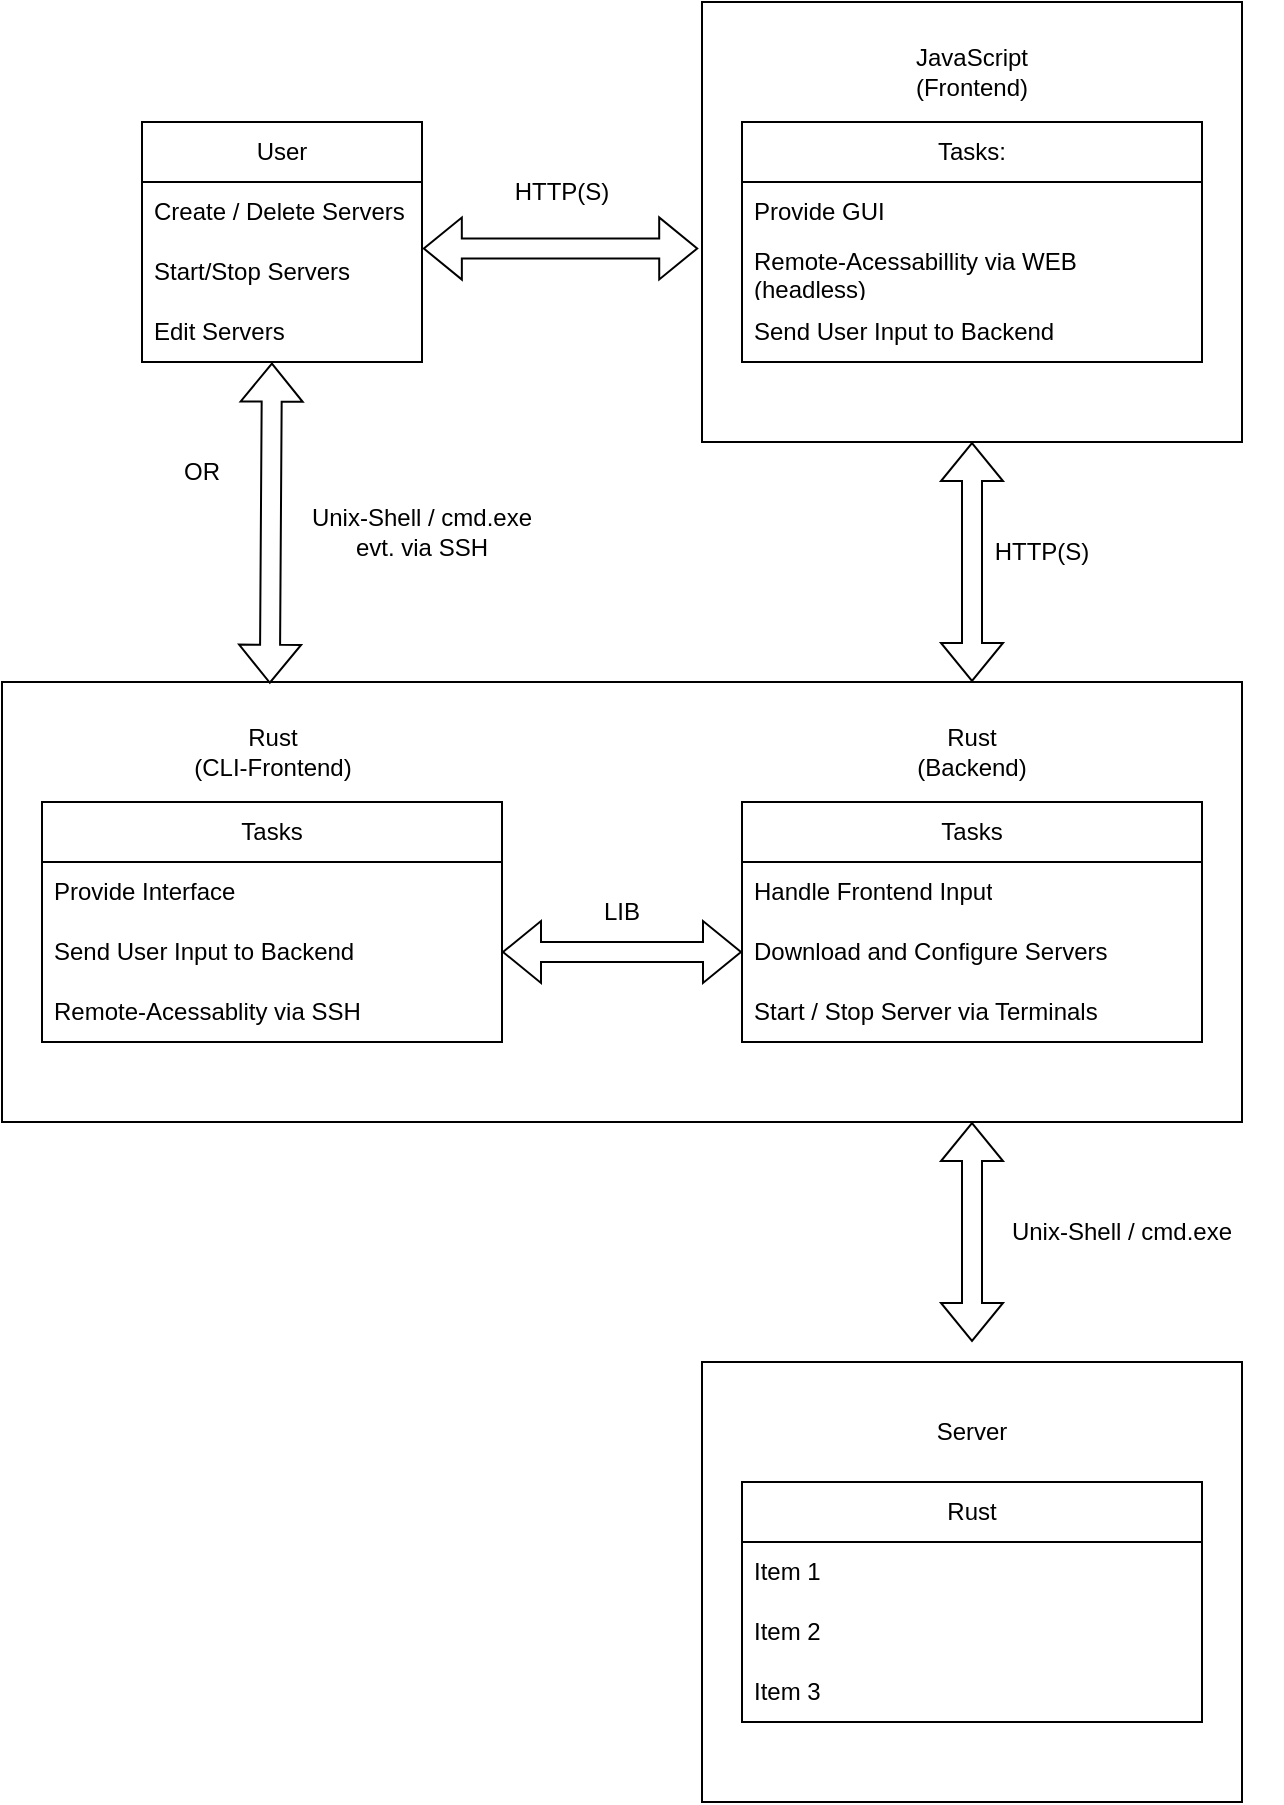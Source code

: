 <mxfile version="24.7.17">
  <diagram name="Seite-1" id="sjSlpGwNnBAPPA0GlKc0">
    <mxGraphModel dx="875" dy="606" grid="1" gridSize="10" guides="1" tooltips="1" connect="1" arrows="1" fold="1" page="1" pageScale="1" pageWidth="827" pageHeight="1169" math="0" shadow="0">
      <root>
        <mxCell id="0" />
        <mxCell id="1" parent="0" />
        <mxCell id="mQasCt6gfFCN6BqvcQgb-1" value="User" style="swimlane;fontStyle=0;childLayout=stackLayout;horizontal=1;startSize=30;horizontalStack=0;resizeParent=1;resizeParentMax=0;resizeLast=0;collapsible=1;marginBottom=0;whiteSpace=wrap;html=1;" vertex="1" parent="1">
          <mxGeometry x="80" y="80" width="140" height="120" as="geometry" />
        </mxCell>
        <mxCell id="mQasCt6gfFCN6BqvcQgb-2" value="Create / Delete Servers" style="text;strokeColor=none;fillColor=none;align=left;verticalAlign=middle;spacingLeft=4;spacingRight=4;overflow=hidden;points=[[0,0.5],[1,0.5]];portConstraint=eastwest;rotatable=0;whiteSpace=wrap;html=1;" vertex="1" parent="mQasCt6gfFCN6BqvcQgb-1">
          <mxGeometry y="30" width="140" height="30" as="geometry" />
        </mxCell>
        <mxCell id="mQasCt6gfFCN6BqvcQgb-3" value="Start/Stop Servers" style="text;strokeColor=none;fillColor=none;align=left;verticalAlign=middle;spacingLeft=4;spacingRight=4;overflow=hidden;points=[[0,0.5],[1,0.5]];portConstraint=eastwest;rotatable=0;whiteSpace=wrap;html=1;" vertex="1" parent="mQasCt6gfFCN6BqvcQgb-1">
          <mxGeometry y="60" width="140" height="30" as="geometry" />
        </mxCell>
        <mxCell id="mQasCt6gfFCN6BqvcQgb-4" value="Edit Servers" style="text;strokeColor=none;fillColor=none;align=left;verticalAlign=middle;spacingLeft=4;spacingRight=4;overflow=hidden;points=[[0,0.5],[1,0.5]];portConstraint=eastwest;rotatable=0;whiteSpace=wrap;html=1;" vertex="1" parent="mQasCt6gfFCN6BqvcQgb-1">
          <mxGeometry y="90" width="140" height="30" as="geometry" />
        </mxCell>
        <mxCell id="mQasCt6gfFCN6BqvcQgb-9" value="" style="rounded=0;whiteSpace=wrap;html=1;" vertex="1" parent="1">
          <mxGeometry x="360" y="20" width="270" height="220" as="geometry" />
        </mxCell>
        <mxCell id="mQasCt6gfFCN6BqvcQgb-5" value="Tasks:" style="swimlane;fontStyle=0;childLayout=stackLayout;horizontal=1;startSize=30;horizontalStack=0;resizeParent=1;resizeParentMax=0;resizeLast=0;collapsible=1;marginBottom=0;whiteSpace=wrap;html=1;" vertex="1" parent="1">
          <mxGeometry x="380" y="80" width="230" height="120" as="geometry" />
        </mxCell>
        <mxCell id="mQasCt6gfFCN6BqvcQgb-6" value="Provide GUI" style="text;strokeColor=none;fillColor=none;align=left;verticalAlign=middle;spacingLeft=4;spacingRight=4;overflow=hidden;points=[[0,0.5],[1,0.5]];portConstraint=eastwest;rotatable=0;whiteSpace=wrap;html=1;" vertex="1" parent="mQasCt6gfFCN6BqvcQgb-5">
          <mxGeometry y="30" width="230" height="30" as="geometry" />
        </mxCell>
        <mxCell id="mQasCt6gfFCN6BqvcQgb-7" value="Remote-Acessabillity via WEB (headless)" style="text;strokeColor=none;fillColor=none;align=left;verticalAlign=middle;spacingLeft=4;spacingRight=4;overflow=hidden;points=[[0,0.5],[1,0.5]];portConstraint=eastwest;rotatable=0;whiteSpace=wrap;html=1;" vertex="1" parent="mQasCt6gfFCN6BqvcQgb-5">
          <mxGeometry y="60" width="230" height="30" as="geometry" />
        </mxCell>
        <mxCell id="mQasCt6gfFCN6BqvcQgb-8" value="Send User Input to Backend" style="text;strokeColor=none;fillColor=none;align=left;verticalAlign=middle;spacingLeft=4;spacingRight=4;overflow=hidden;points=[[0,0.5],[1,0.5]];portConstraint=eastwest;rotatable=0;whiteSpace=wrap;html=1;" vertex="1" parent="mQasCt6gfFCN6BqvcQgb-5">
          <mxGeometry y="90" width="230" height="30" as="geometry" />
        </mxCell>
        <mxCell id="mQasCt6gfFCN6BqvcQgb-10" value="JavaScript (Frontend)" style="text;html=1;align=center;verticalAlign=middle;whiteSpace=wrap;rounded=0;" vertex="1" parent="1">
          <mxGeometry x="465" y="40" width="60" height="30" as="geometry" />
        </mxCell>
        <mxCell id="mQasCt6gfFCN6BqvcQgb-19" value="" style="rounded=0;whiteSpace=wrap;html=1;" vertex="1" parent="1">
          <mxGeometry x="360" y="700" width="270" height="220" as="geometry" />
        </mxCell>
        <mxCell id="mQasCt6gfFCN6BqvcQgb-20" value="Rust" style="swimlane;fontStyle=0;childLayout=stackLayout;horizontal=1;startSize=30;horizontalStack=0;resizeParent=1;resizeParentMax=0;resizeLast=0;collapsible=1;marginBottom=0;whiteSpace=wrap;html=1;" vertex="1" parent="1">
          <mxGeometry x="380" y="760" width="230" height="120" as="geometry" />
        </mxCell>
        <mxCell id="mQasCt6gfFCN6BqvcQgb-21" value="Item 1" style="text;strokeColor=none;fillColor=none;align=left;verticalAlign=middle;spacingLeft=4;spacingRight=4;overflow=hidden;points=[[0,0.5],[1,0.5]];portConstraint=eastwest;rotatable=0;whiteSpace=wrap;html=1;" vertex="1" parent="mQasCt6gfFCN6BqvcQgb-20">
          <mxGeometry y="30" width="230" height="30" as="geometry" />
        </mxCell>
        <mxCell id="mQasCt6gfFCN6BqvcQgb-22" value="Item 2" style="text;strokeColor=none;fillColor=none;align=left;verticalAlign=middle;spacingLeft=4;spacingRight=4;overflow=hidden;points=[[0,0.5],[1,0.5]];portConstraint=eastwest;rotatable=0;whiteSpace=wrap;html=1;" vertex="1" parent="mQasCt6gfFCN6BqvcQgb-20">
          <mxGeometry y="60" width="230" height="30" as="geometry" />
        </mxCell>
        <mxCell id="mQasCt6gfFCN6BqvcQgb-23" value="Item 3" style="text;strokeColor=none;fillColor=none;align=left;verticalAlign=middle;spacingLeft=4;spacingRight=4;overflow=hidden;points=[[0,0.5],[1,0.5]];portConstraint=eastwest;rotatable=0;whiteSpace=wrap;html=1;" vertex="1" parent="mQasCt6gfFCN6BqvcQgb-20">
          <mxGeometry y="90" width="230" height="30" as="geometry" />
        </mxCell>
        <mxCell id="mQasCt6gfFCN6BqvcQgb-24" value="Server" style="text;html=1;align=center;verticalAlign=middle;whiteSpace=wrap;rounded=0;" vertex="1" parent="1">
          <mxGeometry x="465" y="720" width="60" height="30" as="geometry" />
        </mxCell>
        <mxCell id="mQasCt6gfFCN6BqvcQgb-26" value="" style="shape=flexArrow;endArrow=classic;startArrow=classic;html=1;rounded=0;entryX=0.5;entryY=1;entryDx=0;entryDy=0;" edge="1" parent="1">
          <mxGeometry width="100" height="100" relative="1" as="geometry">
            <mxPoint x="495" y="690" as="sourcePoint" />
            <mxPoint x="495" y="580" as="targetPoint" />
          </mxGeometry>
        </mxCell>
        <mxCell id="mQasCt6gfFCN6BqvcQgb-27" value="Unix-Shell / cmd.exe" style="text;html=1;align=center;verticalAlign=middle;whiteSpace=wrap;rounded=0;" vertex="1" parent="1">
          <mxGeometry x="490" y="620" width="160" height="30" as="geometry" />
        </mxCell>
        <mxCell id="mQasCt6gfFCN6BqvcQgb-28" value="" style="shape=flexArrow;endArrow=classic;startArrow=classic;html=1;rounded=0;entryX=0.5;entryY=0;entryDx=0;entryDy=0;exitX=0.5;exitY=1;exitDx=0;exitDy=0;" edge="1" parent="1" source="mQasCt6gfFCN6BqvcQgb-9">
          <mxGeometry width="100" height="100" relative="1" as="geometry">
            <mxPoint x="180" y="470" as="sourcePoint" />
            <mxPoint x="495" y="360" as="targetPoint" />
          </mxGeometry>
        </mxCell>
        <mxCell id="mQasCt6gfFCN6BqvcQgb-35" value="" style="rounded=0;whiteSpace=wrap;html=1;" vertex="1" parent="1">
          <mxGeometry x="10" y="360" width="620" height="220" as="geometry" />
        </mxCell>
        <mxCell id="mQasCt6gfFCN6BqvcQgb-30" value="HTTP(S)" style="text;html=1;align=center;verticalAlign=middle;whiteSpace=wrap;rounded=0;" vertex="1" parent="1">
          <mxGeometry x="500" y="280" width="60" height="30" as="geometry" />
        </mxCell>
        <mxCell id="mQasCt6gfFCN6BqvcQgb-31" value="" style="shape=flexArrow;endArrow=classic;startArrow=classic;html=1;rounded=0;entryX=-0.007;entryY=0.56;entryDx=0;entryDy=0;entryPerimeter=0;exitX=1.003;exitY=1.109;exitDx=0;exitDy=0;exitPerimeter=0;" edge="1" parent="1" source="mQasCt6gfFCN6BqvcQgb-2" target="mQasCt6gfFCN6BqvcQgb-9">
          <mxGeometry width="100" height="100" relative="1" as="geometry">
            <mxPoint x="230" y="150" as="sourcePoint" />
            <mxPoint x="320" y="260" as="targetPoint" />
          </mxGeometry>
        </mxCell>
        <mxCell id="mQasCt6gfFCN6BqvcQgb-32" value="HTTP(S)" style="text;html=1;align=center;verticalAlign=middle;whiteSpace=wrap;rounded=0;" vertex="1" parent="1">
          <mxGeometry x="260" y="100" width="60" height="30" as="geometry" />
        </mxCell>
        <mxCell id="mQasCt6gfFCN6BqvcQgb-36" value="Tasks" style="swimlane;fontStyle=0;childLayout=stackLayout;horizontal=1;startSize=30;horizontalStack=0;resizeParent=1;resizeParentMax=0;resizeLast=0;collapsible=1;marginBottom=0;whiteSpace=wrap;html=1;" vertex="1" parent="1">
          <mxGeometry x="30" y="420" width="230" height="120" as="geometry" />
        </mxCell>
        <mxCell id="mQasCt6gfFCN6BqvcQgb-37" value="Provide Interface" style="text;strokeColor=none;fillColor=none;align=left;verticalAlign=middle;spacingLeft=4;spacingRight=4;overflow=hidden;points=[[0,0.5],[1,0.5]];portConstraint=eastwest;rotatable=0;whiteSpace=wrap;html=1;" vertex="1" parent="mQasCt6gfFCN6BqvcQgb-36">
          <mxGeometry y="30" width="230" height="30" as="geometry" />
        </mxCell>
        <mxCell id="mQasCt6gfFCN6BqvcQgb-38" value="Send User Input to Backend" style="text;strokeColor=none;fillColor=none;align=left;verticalAlign=middle;spacingLeft=4;spacingRight=4;overflow=hidden;points=[[0,0.5],[1,0.5]];portConstraint=eastwest;rotatable=0;whiteSpace=wrap;html=1;" vertex="1" parent="mQasCt6gfFCN6BqvcQgb-36">
          <mxGeometry y="60" width="230" height="30" as="geometry" />
        </mxCell>
        <mxCell id="mQasCt6gfFCN6BqvcQgb-39" value="Remote-Acessablity via SSH" style="text;strokeColor=none;fillColor=none;align=left;verticalAlign=middle;spacingLeft=4;spacingRight=4;overflow=hidden;points=[[0,0.5],[1,0.5]];portConstraint=eastwest;rotatable=0;whiteSpace=wrap;html=1;" vertex="1" parent="mQasCt6gfFCN6BqvcQgb-36">
          <mxGeometry y="90" width="230" height="30" as="geometry" />
        </mxCell>
        <mxCell id="mQasCt6gfFCN6BqvcQgb-40" value="Rust&lt;div&gt;(CLI-Frontend)&lt;/div&gt;" style="text;html=1;align=center;verticalAlign=middle;whiteSpace=wrap;rounded=0;" vertex="1" parent="1">
          <mxGeometry x="97.5" y="380" width="95" height="30" as="geometry" />
        </mxCell>
        <mxCell id="mQasCt6gfFCN6BqvcQgb-41" value="" style="shape=flexArrow;endArrow=classic;startArrow=classic;html=1;rounded=0;exitX=0.216;exitY=0.004;exitDx=0;exitDy=0;entryX=0.464;entryY=1.01;entryDx=0;entryDy=0;entryPerimeter=0;exitPerimeter=0;" edge="1" parent="1" source="mQasCt6gfFCN6BqvcQgb-35" target="mQasCt6gfFCN6BqvcQgb-4">
          <mxGeometry width="100" height="100" relative="1" as="geometry">
            <mxPoint x="60" y="360" as="sourcePoint" />
            <mxPoint x="147" y="200" as="targetPoint" />
          </mxGeometry>
        </mxCell>
        <mxCell id="mQasCt6gfFCN6BqvcQgb-43" value="Unix-Shell / cmd.exe&lt;div&gt;evt. via SSH&lt;/div&gt;" style="text;html=1;align=center;verticalAlign=middle;whiteSpace=wrap;rounded=0;" vertex="1" parent="1">
          <mxGeometry x="140" y="270" width="160" height="30" as="geometry" />
        </mxCell>
        <mxCell id="mQasCt6gfFCN6BqvcQgb-44" value="" style="shape=flexArrow;endArrow=classic;startArrow=classic;html=1;rounded=0;exitX=1;exitY=0.5;exitDx=0;exitDy=0;entryX=0;entryY=0.5;entryDx=0;entryDy=0;" edge="1" parent="1" source="mQasCt6gfFCN6BqvcQgb-38" target="mQasCt6gfFCN6BqvcQgb-14">
          <mxGeometry width="100" height="100" relative="1" as="geometry">
            <mxPoint x="295" y="520" as="sourcePoint" />
            <mxPoint x="345" y="480" as="targetPoint" />
          </mxGeometry>
        </mxCell>
        <mxCell id="mQasCt6gfFCN6BqvcQgb-45" value="LIB" style="text;html=1;align=center;verticalAlign=middle;whiteSpace=wrap;rounded=0;" vertex="1" parent="1">
          <mxGeometry x="290" y="460" width="60" height="30" as="geometry" />
        </mxCell>
        <mxCell id="mQasCt6gfFCN6BqvcQgb-46" value="OR" style="text;html=1;align=center;verticalAlign=middle;whiteSpace=wrap;rounded=0;" vertex="1" parent="1">
          <mxGeometry x="80" y="240" width="60" height="30" as="geometry" />
        </mxCell>
        <mxCell id="mQasCt6gfFCN6BqvcQgb-12" value="Tasks" style="swimlane;fontStyle=0;childLayout=stackLayout;horizontal=1;startSize=30;horizontalStack=0;resizeParent=1;resizeParentMax=0;resizeLast=0;collapsible=1;marginBottom=0;whiteSpace=wrap;html=1;" vertex="1" parent="1">
          <mxGeometry x="380" y="420" width="230" height="120" as="geometry" />
        </mxCell>
        <mxCell id="mQasCt6gfFCN6BqvcQgb-13" value="Handle Frontend Input" style="text;strokeColor=none;fillColor=none;align=left;verticalAlign=middle;spacingLeft=4;spacingRight=4;overflow=hidden;points=[[0,0.5],[1,0.5]];portConstraint=eastwest;rotatable=0;whiteSpace=wrap;html=1;" vertex="1" parent="mQasCt6gfFCN6BqvcQgb-12">
          <mxGeometry y="30" width="230" height="30" as="geometry" />
        </mxCell>
        <mxCell id="mQasCt6gfFCN6BqvcQgb-14" value="Download and Configure Servers" style="text;strokeColor=none;fillColor=none;align=left;verticalAlign=middle;spacingLeft=4;spacingRight=4;overflow=hidden;points=[[0,0.5],[1,0.5]];portConstraint=eastwest;rotatable=0;whiteSpace=wrap;html=1;" vertex="1" parent="mQasCt6gfFCN6BqvcQgb-12">
          <mxGeometry y="60" width="230" height="30" as="geometry" />
        </mxCell>
        <mxCell id="mQasCt6gfFCN6BqvcQgb-15" value="Start / Stop Server via Terminals" style="text;strokeColor=none;fillColor=none;align=left;verticalAlign=middle;spacingLeft=4;spacingRight=4;overflow=hidden;points=[[0,0.5],[1,0.5]];portConstraint=eastwest;rotatable=0;whiteSpace=wrap;html=1;" vertex="1" parent="mQasCt6gfFCN6BqvcQgb-12">
          <mxGeometry y="90" width="230" height="30" as="geometry" />
        </mxCell>
        <mxCell id="mQasCt6gfFCN6BqvcQgb-16" value="Rust&lt;div&gt;(Backend)&lt;/div&gt;" style="text;html=1;align=center;verticalAlign=middle;whiteSpace=wrap;rounded=0;" vertex="1" parent="1">
          <mxGeometry x="465" y="380" width="60" height="30" as="geometry" />
        </mxCell>
      </root>
    </mxGraphModel>
  </diagram>
</mxfile>
